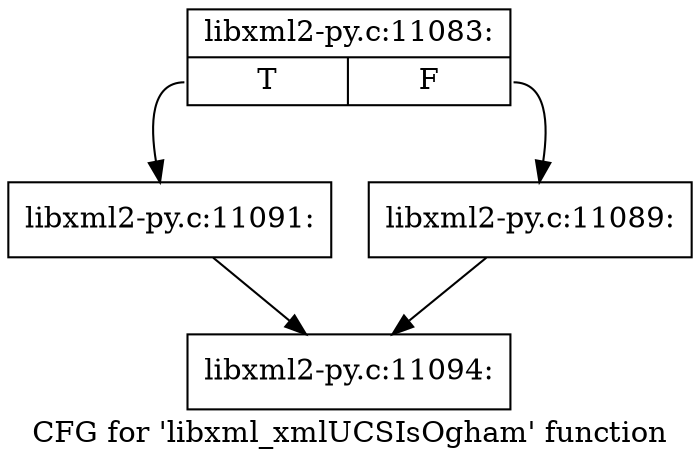digraph "CFG for 'libxml_xmlUCSIsOgham' function" {
	label="CFG for 'libxml_xmlUCSIsOgham' function";

	Node0x460b240 [shape=record,label="{libxml2-py.c:11083:|{<s0>T|<s1>F}}"];
	Node0x460b240:s0 -> Node0x460e000;
	Node0x460b240:s1 -> Node0x460dfb0;
	Node0x460dfb0 [shape=record,label="{libxml2-py.c:11089:}"];
	Node0x460dfb0 -> Node0x460c830;
	Node0x460e000 [shape=record,label="{libxml2-py.c:11091:}"];
	Node0x460e000 -> Node0x460c830;
	Node0x460c830 [shape=record,label="{libxml2-py.c:11094:}"];
}
